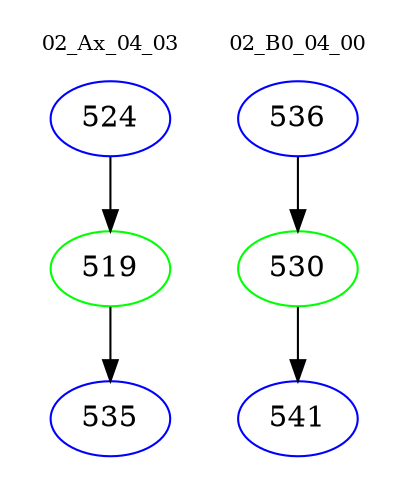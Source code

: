 digraph{
subgraph cluster_0 {
color = white
label = "02_Ax_04_03";
fontsize=10;
T0_524 [label="524", color="blue"]
T0_524 -> T0_519 [color="black"]
T0_519 [label="519", color="green"]
T0_519 -> T0_535 [color="black"]
T0_535 [label="535", color="blue"]
}
subgraph cluster_1 {
color = white
label = "02_B0_04_00";
fontsize=10;
T1_536 [label="536", color="blue"]
T1_536 -> T1_530 [color="black"]
T1_530 [label="530", color="green"]
T1_530 -> T1_541 [color="black"]
T1_541 [label="541", color="blue"]
}
}
